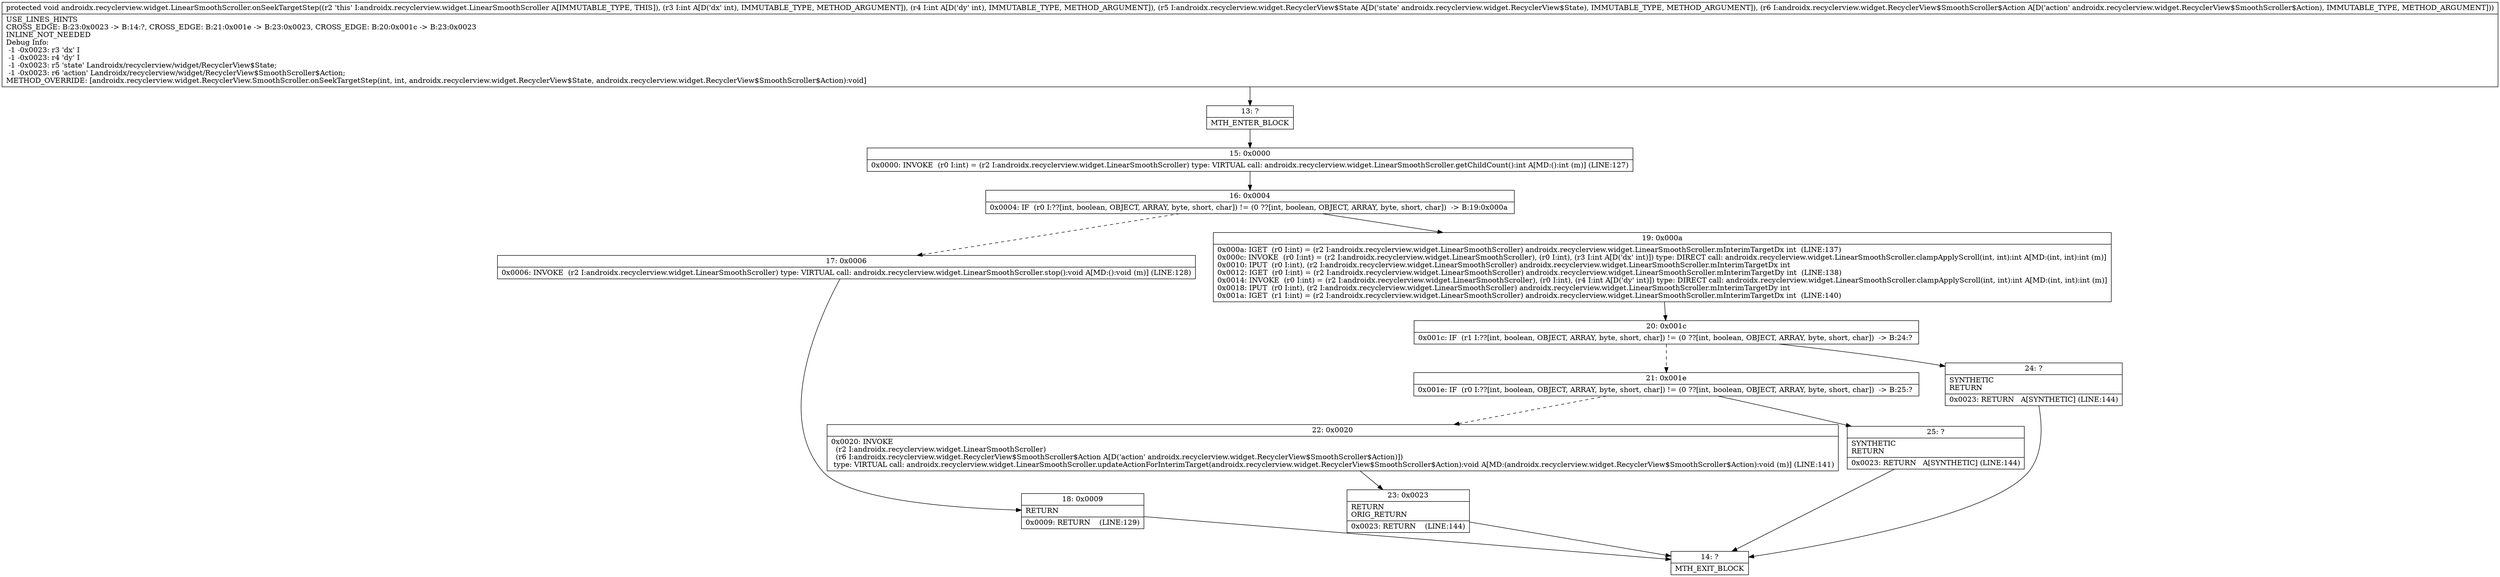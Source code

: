 digraph "CFG forandroidx.recyclerview.widget.LinearSmoothScroller.onSeekTargetStep(IILandroidx\/recyclerview\/widget\/RecyclerView$State;Landroidx\/recyclerview\/widget\/RecyclerView$SmoothScroller$Action;)V" {
Node_13 [shape=record,label="{13\:\ ?|MTH_ENTER_BLOCK\l}"];
Node_15 [shape=record,label="{15\:\ 0x0000|0x0000: INVOKE  (r0 I:int) = (r2 I:androidx.recyclerview.widget.LinearSmoothScroller) type: VIRTUAL call: androidx.recyclerview.widget.LinearSmoothScroller.getChildCount():int A[MD:():int (m)] (LINE:127)\l}"];
Node_16 [shape=record,label="{16\:\ 0x0004|0x0004: IF  (r0 I:??[int, boolean, OBJECT, ARRAY, byte, short, char]) != (0 ??[int, boolean, OBJECT, ARRAY, byte, short, char])  \-\> B:19:0x000a \l}"];
Node_17 [shape=record,label="{17\:\ 0x0006|0x0006: INVOKE  (r2 I:androidx.recyclerview.widget.LinearSmoothScroller) type: VIRTUAL call: androidx.recyclerview.widget.LinearSmoothScroller.stop():void A[MD:():void (m)] (LINE:128)\l}"];
Node_18 [shape=record,label="{18\:\ 0x0009|RETURN\l|0x0009: RETURN    (LINE:129)\l}"];
Node_14 [shape=record,label="{14\:\ ?|MTH_EXIT_BLOCK\l}"];
Node_19 [shape=record,label="{19\:\ 0x000a|0x000a: IGET  (r0 I:int) = (r2 I:androidx.recyclerview.widget.LinearSmoothScroller) androidx.recyclerview.widget.LinearSmoothScroller.mInterimTargetDx int  (LINE:137)\l0x000c: INVOKE  (r0 I:int) = (r2 I:androidx.recyclerview.widget.LinearSmoothScroller), (r0 I:int), (r3 I:int A[D('dx' int)]) type: DIRECT call: androidx.recyclerview.widget.LinearSmoothScroller.clampApplyScroll(int, int):int A[MD:(int, int):int (m)]\l0x0010: IPUT  (r0 I:int), (r2 I:androidx.recyclerview.widget.LinearSmoothScroller) androidx.recyclerview.widget.LinearSmoothScroller.mInterimTargetDx int \l0x0012: IGET  (r0 I:int) = (r2 I:androidx.recyclerview.widget.LinearSmoothScroller) androidx.recyclerview.widget.LinearSmoothScroller.mInterimTargetDy int  (LINE:138)\l0x0014: INVOKE  (r0 I:int) = (r2 I:androidx.recyclerview.widget.LinearSmoothScroller), (r0 I:int), (r4 I:int A[D('dy' int)]) type: DIRECT call: androidx.recyclerview.widget.LinearSmoothScroller.clampApplyScroll(int, int):int A[MD:(int, int):int (m)]\l0x0018: IPUT  (r0 I:int), (r2 I:androidx.recyclerview.widget.LinearSmoothScroller) androidx.recyclerview.widget.LinearSmoothScroller.mInterimTargetDy int \l0x001a: IGET  (r1 I:int) = (r2 I:androidx.recyclerview.widget.LinearSmoothScroller) androidx.recyclerview.widget.LinearSmoothScroller.mInterimTargetDx int  (LINE:140)\l}"];
Node_20 [shape=record,label="{20\:\ 0x001c|0x001c: IF  (r1 I:??[int, boolean, OBJECT, ARRAY, byte, short, char]) != (0 ??[int, boolean, OBJECT, ARRAY, byte, short, char])  \-\> B:24:? \l}"];
Node_21 [shape=record,label="{21\:\ 0x001e|0x001e: IF  (r0 I:??[int, boolean, OBJECT, ARRAY, byte, short, char]) != (0 ??[int, boolean, OBJECT, ARRAY, byte, short, char])  \-\> B:25:? \l}"];
Node_22 [shape=record,label="{22\:\ 0x0020|0x0020: INVOKE  \l  (r2 I:androidx.recyclerview.widget.LinearSmoothScroller)\l  (r6 I:androidx.recyclerview.widget.RecyclerView$SmoothScroller$Action A[D('action' androidx.recyclerview.widget.RecyclerView$SmoothScroller$Action)])\l type: VIRTUAL call: androidx.recyclerview.widget.LinearSmoothScroller.updateActionForInterimTarget(androidx.recyclerview.widget.RecyclerView$SmoothScroller$Action):void A[MD:(androidx.recyclerview.widget.RecyclerView$SmoothScroller$Action):void (m)] (LINE:141)\l}"];
Node_23 [shape=record,label="{23\:\ 0x0023|RETURN\lORIG_RETURN\l|0x0023: RETURN    (LINE:144)\l}"];
Node_25 [shape=record,label="{25\:\ ?|SYNTHETIC\lRETURN\l|0x0023: RETURN   A[SYNTHETIC] (LINE:144)\l}"];
Node_24 [shape=record,label="{24\:\ ?|SYNTHETIC\lRETURN\l|0x0023: RETURN   A[SYNTHETIC] (LINE:144)\l}"];
MethodNode[shape=record,label="{protected void androidx.recyclerview.widget.LinearSmoothScroller.onSeekTargetStep((r2 'this' I:androidx.recyclerview.widget.LinearSmoothScroller A[IMMUTABLE_TYPE, THIS]), (r3 I:int A[D('dx' int), IMMUTABLE_TYPE, METHOD_ARGUMENT]), (r4 I:int A[D('dy' int), IMMUTABLE_TYPE, METHOD_ARGUMENT]), (r5 I:androidx.recyclerview.widget.RecyclerView$State A[D('state' androidx.recyclerview.widget.RecyclerView$State), IMMUTABLE_TYPE, METHOD_ARGUMENT]), (r6 I:androidx.recyclerview.widget.RecyclerView$SmoothScroller$Action A[D('action' androidx.recyclerview.widget.RecyclerView$SmoothScroller$Action), IMMUTABLE_TYPE, METHOD_ARGUMENT]))  | USE_LINES_HINTS\lCROSS_EDGE: B:23:0x0023 \-\> B:14:?, CROSS_EDGE: B:21:0x001e \-\> B:23:0x0023, CROSS_EDGE: B:20:0x001c \-\> B:23:0x0023\lINLINE_NOT_NEEDED\lDebug Info:\l  \-1 \-0x0023: r3 'dx' I\l  \-1 \-0x0023: r4 'dy' I\l  \-1 \-0x0023: r5 'state' Landroidx\/recyclerview\/widget\/RecyclerView$State;\l  \-1 \-0x0023: r6 'action' Landroidx\/recyclerview\/widget\/RecyclerView$SmoothScroller$Action;\lMETHOD_OVERRIDE: [androidx.recyclerview.widget.RecyclerView.SmoothScroller.onSeekTargetStep(int, int, androidx.recyclerview.widget.RecyclerView$State, androidx.recyclerview.widget.RecyclerView$SmoothScroller$Action):void]\l}"];
MethodNode -> Node_13;Node_13 -> Node_15;
Node_15 -> Node_16;
Node_16 -> Node_17[style=dashed];
Node_16 -> Node_19;
Node_17 -> Node_18;
Node_18 -> Node_14;
Node_19 -> Node_20;
Node_20 -> Node_21[style=dashed];
Node_20 -> Node_24;
Node_21 -> Node_22[style=dashed];
Node_21 -> Node_25;
Node_22 -> Node_23;
Node_23 -> Node_14;
Node_25 -> Node_14;
Node_24 -> Node_14;
}

